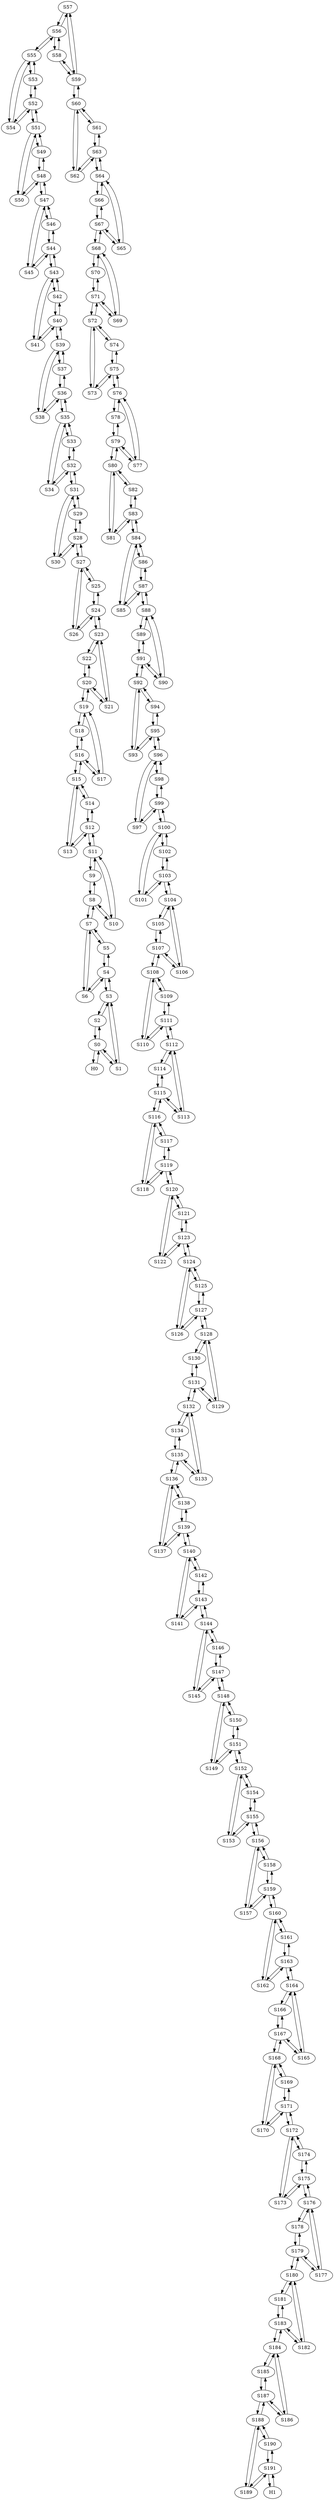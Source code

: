 strict digraph  {
	S57	 [id=57,
		ip="10.0.0.57",
		mac="00:00:0a:00:00:39",
		type=switch];
	S56	 [id=56,
		ip="10.0.0.56",
		mac="00:00:0a:00:00:38",
		type=switch];
	S57 -> S56	 [dst_port=2,
		src_port=1];
	S59	 [id=59,
		ip="10.0.0.59",
		mac="00:00:0a:00:00:3b",
		type=switch];
	S57 -> S59	 [dst_port=1,
		src_port=2];
	S56 -> S57	 [dst_port=1,
		src_port=2];
	S55	 [id=55,
		ip="10.0.0.55",
		mac="00:00:0a:00:00:37",
		type=switch];
	S56 -> S55	 [dst_port=3,
		src_port=1];
	S58	 [id=58,
		ip="10.0.0.58",
		mac="00:00:0a:00:00:3a",
		type=switch];
	S56 -> S58	 [dst_port=1,
		src_port=3];
	S55 -> S56	 [dst_port=1,
		src_port=3];
	S54	 [id=54,
		ip="10.0.0.54",
		mac="00:00:0a:00:00:36",
		type=switch];
	S55 -> S54	 [dst_port=2,
		src_port=2];
	S53	 [id=53,
		ip="10.0.0.53",
		mac="00:00:0a:00:00:35",
		type=switch];
	S55 -> S53	 [dst_port=2,
		src_port=1];
	S54 -> S55	 [dst_port=2,
		src_port=2];
	S52	 [id=52,
		ip="10.0.0.52",
		mac="00:00:0a:00:00:34",
		type=switch];
	S54 -> S52	 [dst_port=3,
		src_port=1];
	S53 -> S55	 [dst_port=1,
		src_port=2];
	S53 -> S52	 [dst_port=2,
		src_port=1];
	S52 -> S54	 [dst_port=1,
		src_port=3];
	S52 -> S53	 [dst_port=1,
		src_port=2];
	S51	 [id=51,
		ip="10.0.0.51",
		mac="00:00:0a:00:00:33",
		type=switch];
	S52 -> S51	 [dst_port=3,
		src_port=1];
	S51 -> S52	 [dst_port=1,
		src_port=3];
	S50	 [id=50,
		ip="10.0.0.50",
		mac="00:00:0a:00:00:32",
		type=switch];
	S51 -> S50	 [dst_port=2,
		src_port=2];
	S49	 [id=49,
		ip="10.0.0.49",
		mac="00:00:0a:00:00:31",
		type=switch];
	S51 -> S49	 [dst_port=2,
		src_port=1];
	S50 -> S51	 [dst_port=2,
		src_port=2];
	S48	 [id=48,
		ip="10.0.0.48",
		mac="00:00:0a:00:00:30",
		type=switch];
	S50 -> S48	 [dst_port=3,
		src_port=1];
	S59 -> S57	 [dst_port=2,
		src_port=1];
	S59 -> S58	 [dst_port=2,
		src_port=2];
	S60	 [id=60,
		ip="10.0.0.60",
		mac="00:00:0a:00:00:3c",
		type=switch];
	S59 -> S60	 [dst_port=1,
		src_port=3];
	S58 -> S56	 [dst_port=3,
		src_port=1];
	S58 -> S59	 [dst_port=2,
		src_port=2];
	S44	 [id=44,
		ip="10.0.0.44",
		mac="00:00:0a:00:00:2c",
		type=switch];
	S45	 [id=45,
		ip="10.0.0.45",
		mac="00:00:0a:00:00:2d",
		type=switch];
	S44 -> S45	 [dst_port=1,
		src_port=2];
	S46	 [id=46,
		ip="10.0.0.46",
		mac="00:00:0a:00:00:2e",
		type=switch];
	S44 -> S46	 [dst_port=1,
		src_port=3];
	S43	 [id=43,
		ip="10.0.0.43",
		mac="00:00:0a:00:00:2b",
		type=switch];
	S44 -> S43	 [dst_port=3,
		src_port=1];
	S45 -> S44	 [dst_port=2,
		src_port=1];
	S47	 [id=47,
		ip="10.0.0.47",
		mac="00:00:0a:00:00:2f",
		type=switch];
	S45 -> S47	 [dst_port=1,
		src_port=2];
	S46 -> S44	 [dst_port=3,
		src_port=1];
	S46 -> S47	 [dst_port=2,
		src_port=2];
	S47 -> S45	 [dst_port=2,
		src_port=1];
	S47 -> S46	 [dst_port=2,
		src_port=2];
	S47 -> S48	 [dst_port=1,
		src_port=3];
	S40	 [id=40,
		ip="10.0.0.40",
		mac="00:00:0a:00:00:28",
		type=switch];
	S41	 [id=41,
		ip="10.0.0.41",
		mac="00:00:0a:00:00:29",
		type=switch];
	S40 -> S41	 [dst_port=1,
		src_port=2];
	S42	 [id=42,
		ip="10.0.0.42",
		mac="00:00:0a:00:00:2a",
		type=switch];
	S40 -> S42	 [dst_port=1,
		src_port=3];
	S39	 [id=39,
		ip="10.0.0.39",
		mac="00:00:0a:00:00:27",
		type=switch];
	S40 -> S39	 [dst_port=3,
		src_port=1];
	S41 -> S40	 [dst_port=2,
		src_port=1];
	S41 -> S43	 [dst_port=1,
		src_port=2];
	S42 -> S40	 [dst_port=3,
		src_port=1];
	S42 -> S43	 [dst_port=2,
		src_port=2];
	S43 -> S44	 [dst_port=1,
		src_port=3];
	S43 -> S41	 [dst_port=2,
		src_port=1];
	S43 -> S42	 [dst_port=2,
		src_port=2];
	S48 -> S50	 [dst_port=1,
		src_port=3];
	S48 -> S47	 [dst_port=3,
		src_port=1];
	S48 -> S49	 [dst_port=1,
		src_port=2];
	S49 -> S51	 [dst_port=1,
		src_port=2];
	S49 -> S48	 [dst_port=2,
		src_port=1];
	S135	 [id=135,
		ip="10.0.0.135",
		mac="00:00:0a:00:00:87",
		type=switch];
	S134	 [id=134,
		ip="10.0.0.134",
		mac="00:00:0a:00:00:86",
		type=switch];
	S135 -> S134	 [dst_port=2,
		src_port=2];
	S136	 [id=136,
		ip="10.0.0.136",
		mac="00:00:0a:00:00:88",
		type=switch];
	S135 -> S136	 [dst_port=1,
		src_port=3];
	S133	 [id=133,
		ip="10.0.0.133",
		mac="00:00:0a:00:00:85",
		type=switch];
	S135 -> S133	 [dst_port=2,
		src_port=1];
	S134 -> S135	 [dst_port=2,
		src_port=2];
	S132	 [id=132,
		ip="10.0.0.132",
		mac="00:00:0a:00:00:84",
		type=switch];
	S134 -> S132	 [dst_port=3,
		src_port=1];
	S137	 [id=137,
		ip="10.0.0.137",
		mac="00:00:0a:00:00:89",
		type=switch];
	S137 -> S136	 [dst_port=2,
		src_port=1];
	S139	 [id=139,
		ip="10.0.0.139",
		mac="00:00:0a:00:00:8b",
		type=switch];
	S137 -> S139	 [dst_port=1,
		src_port=2];
	S136 -> S135	 [dst_port=3,
		src_port=1];
	S136 -> S137	 [dst_port=1,
		src_port=2];
	S138	 [id=138,
		ip="10.0.0.138",
		mac="00:00:0a:00:00:8a",
		type=switch];
	S136 -> S138	 [dst_port=1,
		src_port=3];
	S131	 [id=131,
		ip="10.0.0.131",
		mac="00:00:0a:00:00:83",
		type=switch];
	S130	 [id=130,
		ip="10.0.0.130",
		mac="00:00:0a:00:00:82",
		type=switch];
	S131 -> S130	 [dst_port=2,
		src_port=2];
	S131 -> S132	 [dst_port=1,
		src_port=3];
	S129	 [id=129,
		ip="10.0.0.129",
		mac="00:00:0a:00:00:81",
		type=switch];
	S131 -> S129	 [dst_port=2,
		src_port=1];
	S130 -> S131	 [dst_port=2,
		src_port=2];
	S128	 [id=128,
		ip="10.0.0.128",
		mac="00:00:0a:00:00:80",
		type=switch];
	S130 -> S128	 [dst_port=3,
		src_port=1];
	S133 -> S135	 [dst_port=1,
		src_port=2];
	S133 -> S132	 [dst_port=2,
		src_port=1];
	S132 -> S134	 [dst_port=1,
		src_port=3];
	S132 -> S131	 [dst_port=3,
		src_port=1];
	S132 -> S133	 [dst_port=1,
		src_port=2];
	S139 -> S137	 [dst_port=2,
		src_port=1];
	S139 -> S138	 [dst_port=2,
		src_port=2];
	S140	 [id=140,
		ip="10.0.0.140",
		mac="00:00:0a:00:00:8c",
		type=switch];
	S139 -> S140	 [dst_port=1,
		src_port=3];
	S138 -> S136	 [dst_port=3,
		src_port=1];
	S138 -> S139	 [dst_port=2,
		src_port=2];
	S79	 [id=79,
		ip="10.0.0.79",
		mac="00:00:0a:00:00:4f",
		type=switch];
	S78	 [id=78,
		ip="10.0.0.78",
		mac="00:00:0a:00:00:4e",
		type=switch];
	S79 -> S78	 [dst_port=2,
		src_port=2];
	S77	 [id=77,
		ip="10.0.0.77",
		mac="00:00:0a:00:00:4d",
		type=switch];
	S79 -> S77	 [dst_port=2,
		src_port=1];
	S80	 [id=80,
		ip="10.0.0.80",
		mac="00:00:0a:00:00:50",
		type=switch];
	S79 -> S80	 [dst_port=1,
		src_port=3];
	S78 -> S79	 [dst_port=2,
		src_port=2];
	S76	 [id=76,
		ip="10.0.0.76",
		mac="00:00:0a:00:00:4c",
		type=switch];
	S78 -> S76	 [dst_port=3,
		src_port=1];
	S71	 [id=71,
		ip="10.0.0.71",
		mac="00:00:0a:00:00:47",
		type=switch];
	S70	 [id=70,
		ip="10.0.0.70",
		mac="00:00:0a:00:00:46",
		type=switch];
	S71 -> S70	 [dst_port=2,
		src_port=2];
	S72	 [id=72,
		ip="10.0.0.72",
		mac="00:00:0a:00:00:48",
		type=switch];
	S71 -> S72	 [dst_port=1,
		src_port=3];
	S69	 [id=69,
		ip="10.0.0.69",
		mac="00:00:0a:00:00:45",
		type=switch];
	S71 -> S69	 [dst_port=2,
		src_port=1];
	S70 -> S71	 [dst_port=2,
		src_port=2];
	S68	 [id=68,
		ip="10.0.0.68",
		mac="00:00:0a:00:00:44",
		type=switch];
	S70 -> S68	 [dst_port=3,
		src_port=1];
	S73	 [id=73,
		ip="10.0.0.73",
		mac="00:00:0a:00:00:49",
		type=switch];
	S73 -> S72	 [dst_port=2,
		src_port=1];
	S75	 [id=75,
		ip="10.0.0.75",
		mac="00:00:0a:00:00:4b",
		type=switch];
	S73 -> S75	 [dst_port=1,
		src_port=2];
	S72 -> S71	 [dst_port=3,
		src_port=1];
	S72 -> S73	 [dst_port=1,
		src_port=2];
	S74	 [id=74,
		ip="10.0.0.74",
		mac="00:00:0a:00:00:4a",
		type=switch];
	S72 -> S74	 [dst_port=1,
		src_port=3];
	S75 -> S73	 [dst_port=2,
		src_port=1];
	S75 -> S74	 [dst_port=2,
		src_port=2];
	S75 -> S76	 [dst_port=1,
		src_port=3];
	S74 -> S72	 [dst_port=3,
		src_port=1];
	S74 -> S75	 [dst_port=2,
		src_port=2];
	S77 -> S79	 [dst_port=1,
		src_port=2];
	S77 -> S76	 [dst_port=2,
		src_port=1];
	S76 -> S78	 [dst_port=1,
		src_port=3];
	S76 -> S75	 [dst_port=3,
		src_port=1];
	S76 -> S77	 [dst_port=1,
		src_port=2];
	S80 -> S79	 [dst_port=3,
		src_port=1];
	S81	 [id=81,
		ip="10.0.0.81",
		mac="00:00:0a:00:00:51",
		type=switch];
	S80 -> S81	 [dst_port=1,
		src_port=2];
	S82	 [id=82,
		ip="10.0.0.82",
		mac="00:00:0a:00:00:52",
		type=switch];
	S80 -> S82	 [dst_port=1,
		src_port=3];
	S81 -> S80	 [dst_port=2,
		src_port=1];
	S83	 [id=83,
		ip="10.0.0.83",
		mac="00:00:0a:00:00:53",
		type=switch];
	S81 -> S83	 [dst_port=1,
		src_port=2];
	S140 -> S139	 [dst_port=3,
		src_port=1];
	S141	 [id=141,
		ip="10.0.0.141",
		mac="00:00:0a:00:00:8d",
		type=switch];
	S140 -> S141	 [dst_port=1,
		src_port=2];
	S142	 [id=142,
		ip="10.0.0.142",
		mac="00:00:0a:00:00:8e",
		type=switch];
	S140 -> S142	 [dst_port=1,
		src_port=3];
	S141 -> S140	 [dst_port=2,
		src_port=1];
	S143	 [id=143,
		ip="10.0.0.143",
		mac="00:00:0a:00:00:8f",
		type=switch];
	S141 -> S143	 [dst_port=1,
		src_port=2];
	S142 -> S140	 [dst_port=3,
		src_port=1];
	S142 -> S143	 [dst_port=2,
		src_port=2];
	S143 -> S141	 [dst_port=2,
		src_port=1];
	S143 -> S142	 [dst_port=2,
		src_port=2];
	S144	 [id=144,
		ip="10.0.0.144",
		mac="00:00:0a:00:00:90",
		type=switch];
	S143 -> S144	 [dst_port=1,
		src_port=3];
	S144 -> S143	 [dst_port=3,
		src_port=1];
	S145	 [id=145,
		ip="10.0.0.145",
		mac="00:00:0a:00:00:91",
		type=switch];
	S144 -> S145	 [dst_port=1,
		src_port=2];
	S146	 [id=146,
		ip="10.0.0.146",
		mac="00:00:0a:00:00:92",
		type=switch];
	S144 -> S146	 [dst_port=1,
		src_port=3];
	S145 -> S144	 [dst_port=2,
		src_port=1];
	S147	 [id=147,
		ip="10.0.0.147",
		mac="00:00:0a:00:00:93",
		type=switch];
	S145 -> S147	 [dst_port=1,
		src_port=2];
	S146 -> S144	 [dst_port=3,
		src_port=1];
	S146 -> S147	 [dst_port=2,
		src_port=2];
	S147 -> S145	 [dst_port=2,
		src_port=1];
	S147 -> S146	 [dst_port=2,
		src_port=2];
	S148	 [id=148,
		ip="10.0.0.148",
		mac="00:00:0a:00:00:94",
		type=switch];
	S147 -> S148	 [dst_port=1,
		src_port=3];
	S148 -> S147	 [dst_port=3,
		src_port=1];
	S149	 [id=149,
		ip="10.0.0.149",
		mac="00:00:0a:00:00:95",
		type=switch];
	S148 -> S149	 [dst_port=1,
		src_port=2];
	S150	 [id=150,
		ip="10.0.0.150",
		mac="00:00:0a:00:00:96",
		type=switch];
	S148 -> S150	 [dst_port=1,
		src_port=3];
	S149 -> S148	 [dst_port=2,
		src_port=1];
	S151	 [id=151,
		ip="10.0.0.151",
		mac="00:00:0a:00:00:97",
		type=switch];
	S149 -> S151	 [dst_port=1,
		src_port=2];
	S88	 [id=88,
		ip="10.0.0.88",
		mac="00:00:0a:00:00:58",
		type=switch];
	S89	 [id=89,
		ip="10.0.0.89",
		mac="00:00:0a:00:00:59",
		type=switch];
	S88 -> S89	 [dst_port=1,
		src_port=2];
	S90	 [id=90,
		ip="10.0.0.90",
		mac="00:00:0a:00:00:5a",
		type=switch];
	S88 -> S90	 [dst_port=1,
		src_port=3];
	S87	 [id=87,
		ip="10.0.0.87",
		mac="00:00:0a:00:00:57",
		type=switch];
	S88 -> S87	 [dst_port=3,
		src_port=1];
	S68 -> S70	 [dst_port=1,
		src_port=3];
	S68 -> S69	 [dst_port=1,
		src_port=2];
	S67	 [id=67,
		ip="10.0.0.67",
		mac="00:00:0a:00:00:43",
		type=switch];
	S68 -> S67	 [dst_port=3,
		src_port=1];
	S69 -> S71	 [dst_port=1,
		src_port=2];
	S69 -> S68	 [dst_port=2,
		src_port=1];
	S66	 [id=66,
		ip="10.0.0.66",
		mac="00:00:0a:00:00:42",
		type=switch];
	S66 -> S67	 [dst_port=2,
		src_port=2];
	S64	 [id=64,
		ip="10.0.0.64",
		mac="00:00:0a:00:00:40",
		type=switch];
	S66 -> S64	 [dst_port=3,
		src_port=1];
	S67 -> S68	 [dst_port=1,
		src_port=3];
	S67 -> S66	 [dst_port=2,
		src_port=2];
	S65	 [id=65,
		ip="10.0.0.65",
		mac="00:00:0a:00:00:41",
		type=switch];
	S67 -> S65	 [dst_port=2,
		src_port=1];
	S64 -> S66	 [dst_port=1,
		src_port=3];
	S64 -> S65	 [dst_port=1,
		src_port=2];
	S63	 [id=63,
		ip="10.0.0.63",
		mac="00:00:0a:00:00:3f",
		type=switch];
	S64 -> S63	 [dst_port=3,
		src_port=1];
	S65 -> S67	 [dst_port=1,
		src_port=2];
	S65 -> S64	 [dst_port=2,
		src_port=1];
	S62	 [id=62,
		ip="10.0.0.62",
		mac="00:00:0a:00:00:3e",
		type=switch];
	S62 -> S63	 [dst_port=2,
		src_port=2];
	S62 -> S60	 [dst_port=3,
		src_port=1];
	S63 -> S64	 [dst_port=1,
		src_port=3];
	S63 -> S62	 [dst_port=2,
		src_port=2];
	S61	 [id=61,
		ip="10.0.0.61",
		mac="00:00:0a:00:00:3d",
		type=switch];
	S63 -> S61	 [dst_port=2,
		src_port=1];
	S60 -> S59	 [dst_port=3,
		src_port=1];
	S60 -> S62	 [dst_port=1,
		src_port=3];
	S60 -> S61	 [dst_port=1,
		src_port=2];
	S61 -> S63	 [dst_port=1,
		src_port=2];
	S61 -> S60	 [dst_port=2,
		src_port=1];
	S89 -> S88	 [dst_port=2,
		src_port=1];
	S91	 [id=91,
		ip="10.0.0.91",
		mac="00:00:0a:00:00:5b",
		type=switch];
	S89 -> S91	 [dst_port=1,
		src_port=2];
	H0	 [id=-1,
		ip="10.255.255.253",
		mac="00:00:0a:ff:ff:fd",
		type=host];
	S0	 [id=0,
		ip="10.0.0.0",
		mac="00:00:0a:00:00:00",
		type=switch];
	H0 -> S0	 [dst_port=1,
		src_port=1];
	H1	 [id=192,
		ip="10.0.0.192",
		mac="00:00:0a:00:00:c0",
		type=host];
	S191	 [id=191,
		ip="10.0.0.191",
		mac="00:00:0a:00:00:bf",
		type=switch];
	H1 -> S191	 [dst_port=3,
		src_port=1];
	S153	 [id=153,
		ip="10.0.0.153",
		mac="00:00:0a:00:00:99",
		type=switch];
	S152	 [id=152,
		ip="10.0.0.152",
		mac="00:00:0a:00:00:98",
		type=switch];
	S153 -> S152	 [dst_port=2,
		src_port=1];
	S155	 [id=155,
		ip="10.0.0.155",
		mac="00:00:0a:00:00:9b",
		type=switch];
	S153 -> S155	 [dst_port=1,
		src_port=2];
	S152 -> S153	 [dst_port=1,
		src_port=2];
	S152 -> S151	 [dst_port=3,
		src_port=1];
	S154	 [id=154,
		ip="10.0.0.154",
		mac="00:00:0a:00:00:9a",
		type=switch];
	S152 -> S154	 [dst_port=1,
		src_port=3];
	S151 -> S149	 [dst_port=2,
		src_port=1];
	S151 -> S152	 [dst_port=1,
		src_port=3];
	S151 -> S150	 [dst_port=2,
		src_port=2];
	S150 -> S148	 [dst_port=3,
		src_port=1];
	S150 -> S151	 [dst_port=2,
		src_port=2];
	S157	 [id=157,
		ip="10.0.0.157",
		mac="00:00:0a:00:00:9d",
		type=switch];
	S156	 [id=156,
		ip="10.0.0.156",
		mac="00:00:0a:00:00:9c",
		type=switch];
	S157 -> S156	 [dst_port=2,
		src_port=1];
	S159	 [id=159,
		ip="10.0.0.159",
		mac="00:00:0a:00:00:9f",
		type=switch];
	S157 -> S159	 [dst_port=1,
		src_port=2];
	S156 -> S157	 [dst_port=1,
		src_port=2];
	S156 -> S155	 [dst_port=3,
		src_port=1];
	S158	 [id=158,
		ip="10.0.0.158",
		mac="00:00:0a:00:00:9e",
		type=switch];
	S156 -> S158	 [dst_port=1,
		src_port=3];
	S155 -> S153	 [dst_port=2,
		src_port=1];
	S155 -> S156	 [dst_port=1,
		src_port=3];
	S155 -> S154	 [dst_port=2,
		src_port=2];
	S154 -> S152	 [dst_port=3,
		src_port=1];
	S154 -> S155	 [dst_port=2,
		src_port=2];
	S159 -> S157	 [dst_port=2,
		src_port=1];
	S159 -> S158	 [dst_port=2,
		src_port=2];
	S160	 [id=160,
		ip="10.0.0.160",
		mac="00:00:0a:00:00:a0",
		type=switch];
	S159 -> S160	 [dst_port=1,
		src_port=3];
	S158 -> S156	 [dst_port=3,
		src_port=1];
	S158 -> S159	 [dst_port=2,
		src_port=2];
	S9	 [id=9,
		ip="10.0.0.9",
		mac="00:00:0a:00:00:09",
		type=switch];
	S8	 [id=8,
		ip="10.0.0.8",
		mac="00:00:0a:00:00:08",
		type=switch];
	S9 -> S8	 [dst_port=2,
		src_port=1];
	S11	 [id=11,
		ip="10.0.0.11",
		mac="00:00:0a:00:00:0b",
		type=switch];
	S9 -> S11	 [dst_port=1,
		src_port=2];
	S8 -> S9	 [dst_port=1,
		src_port=2];
	S7	 [id=7,
		ip="10.0.0.7",
		mac="00:00:0a:00:00:07",
		type=switch];
	S8 -> S7	 [dst_port=3,
		src_port=1];
	S10	 [id=10,
		ip="10.0.0.10",
		mac="00:00:0a:00:00:0a",
		type=switch];
	S8 -> S10	 [dst_port=1,
		src_port=3];
	S3	 [id=3,
		ip="10.0.0.3",
		mac="00:00:0a:00:00:03",
		type=switch];
	S2	 [id=2,
		ip="10.0.0.2",
		mac="00:00:0a:00:00:02",
		type=switch];
	S3 -> S2	 [dst_port=2,
		src_port=2];
	S1	 [id=1,
		ip="10.0.0.1",
		mac="00:00:0a:00:00:01",
		type=switch];
	S3 -> S1	 [dst_port=2,
		src_port=1];
	S4	 [id=4,
		ip="10.0.0.4",
		mac="00:00:0a:00:00:04",
		type=switch];
	S3 -> S4	 [dst_port=1,
		src_port=3];
	S2 -> S3	 [dst_port=2,
		src_port=2];
	S2 -> S0	 [dst_port=3,
		src_port=1];
	S1 -> S3	 [dst_port=1,
		src_port=2];
	S1 -> S0	 [dst_port=2,
		src_port=1];
	S0 -> H0	 [dst_port=1,
		src_port=1];
	S0 -> S2	 [dst_port=1,
		src_port=3];
	S0 -> S1	 [dst_port=1,
		src_port=2];
	S7 -> S8	 [dst_port=1,
		src_port=3];
	S6	 [id=6,
		ip="10.0.0.6",
		mac="00:00:0a:00:00:06",
		type=switch];
	S7 -> S6	 [dst_port=2,
		src_port=2];
	S5	 [id=5,
		ip="10.0.0.5",
		mac="00:00:0a:00:00:05",
		type=switch];
	S7 -> S5	 [dst_port=2,
		src_port=1];
	S6 -> S7	 [dst_port=2,
		src_port=2];
	S6 -> S4	 [dst_port=3,
		src_port=1];
	S5 -> S7	 [dst_port=1,
		src_port=2];
	S5 -> S4	 [dst_port=2,
		src_port=1];
	S4 -> S3	 [dst_port=3,
		src_port=1];
	S4 -> S6	 [dst_port=1,
		src_port=3];
	S4 -> S5	 [dst_port=1,
		src_port=2];
	S19	 [id=19,
		ip="10.0.0.19",
		mac="00:00:0a:00:00:13",
		type=switch];
	S18	 [id=18,
		ip="10.0.0.18",
		mac="00:00:0a:00:00:12",
		type=switch];
	S19 -> S18	 [dst_port=2,
		src_port=2];
	S17	 [id=17,
		ip="10.0.0.17",
		mac="00:00:0a:00:00:11",
		type=switch];
	S19 -> S17	 [dst_port=2,
		src_port=1];
	S20	 [id=20,
		ip="10.0.0.20",
		mac="00:00:0a:00:00:14",
		type=switch];
	S19 -> S20	 [dst_port=1,
		src_port=3];
	S18 -> S19	 [dst_port=2,
		src_port=2];
	S16	 [id=16,
		ip="10.0.0.16",
		mac="00:00:0a:00:00:10",
		type=switch];
	S18 -> S16	 [dst_port=3,
		src_port=1];
	S13	 [id=13,
		ip="10.0.0.13",
		mac="00:00:0a:00:00:0d",
		type=switch];
	S12	 [id=12,
		ip="10.0.0.12",
		mac="00:00:0a:00:00:0c",
		type=switch];
	S13 -> S12	 [dst_port=2,
		src_port=1];
	S15	 [id=15,
		ip="10.0.0.15",
		mac="00:00:0a:00:00:0f",
		type=switch];
	S13 -> S15	 [dst_port=1,
		src_port=2];
	S12 -> S13	 [dst_port=1,
		src_port=2];
	S12 -> S11	 [dst_port=3,
		src_port=1];
	S14	 [id=14,
		ip="10.0.0.14",
		mac="00:00:0a:00:00:0e",
		type=switch];
	S12 -> S14	 [dst_port=1,
		src_port=3];
	S11 -> S9	 [dst_port=2,
		src_port=1];
	S11 -> S12	 [dst_port=1,
		src_port=3];
	S11 -> S10	 [dst_port=2,
		src_port=2];
	S10 -> S8	 [dst_port=3,
		src_port=1];
	S10 -> S11	 [dst_port=2,
		src_port=2];
	S17 -> S19	 [dst_port=1,
		src_port=2];
	S17 -> S16	 [dst_port=2,
		src_port=1];
	S16 -> S18	 [dst_port=1,
		src_port=3];
	S16 -> S17	 [dst_port=1,
		src_port=2];
	S16 -> S15	 [dst_port=3,
		src_port=1];
	S15 -> S13	 [dst_port=2,
		src_port=1];
	S15 -> S16	 [dst_port=1,
		src_port=3];
	S15 -> S14	 [dst_port=2,
		src_port=2];
	S14 -> S12	 [dst_port=3,
		src_port=1];
	S14 -> S15	 [dst_port=2,
		src_port=2];
	S93	 [id=93,
		ip="10.0.0.93",
		mac="00:00:0a:00:00:5d",
		type=switch];
	S92	 [id=92,
		ip="10.0.0.92",
		mac="00:00:0a:00:00:5c",
		type=switch];
	S93 -> S92	 [dst_port=2,
		src_port=1];
	S95	 [id=95,
		ip="10.0.0.95",
		mac="00:00:0a:00:00:5f",
		type=switch];
	S93 -> S95	 [dst_port=1,
		src_port=2];
	S92 -> S93	 [dst_port=1,
		src_port=2];
	S92 -> S91	 [dst_port=3,
		src_port=1];
	S94	 [id=94,
		ip="10.0.0.94",
		mac="00:00:0a:00:00:5e",
		type=switch];
	S92 -> S94	 [dst_port=1,
		src_port=3];
	S91 -> S89	 [dst_port=2,
		src_port=1];
	S91 -> S92	 [dst_port=1,
		src_port=3];
	S91 -> S90	 [dst_port=2,
		src_port=2];
	S90 -> S88	 [dst_port=3,
		src_port=1];
	S90 -> S91	 [dst_port=2,
		src_port=2];
	S97	 [id=97,
		ip="10.0.0.97",
		mac="00:00:0a:00:00:61",
		type=switch];
	S96	 [id=96,
		ip="10.0.0.96",
		mac="00:00:0a:00:00:60",
		type=switch];
	S97 -> S96	 [dst_port=2,
		src_port=1];
	S99	 [id=99,
		ip="10.0.0.99",
		mac="00:00:0a:00:00:63",
		type=switch];
	S97 -> S99	 [dst_port=1,
		src_port=2];
	S96 -> S97	 [dst_port=1,
		src_port=2];
	S98	 [id=98,
		ip="10.0.0.98",
		mac="00:00:0a:00:00:62",
		type=switch];
	S96 -> S98	 [dst_port=1,
		src_port=3];
	S96 -> S95	 [dst_port=3,
		src_port=1];
	S168	 [id=168,
		ip="10.0.0.168",
		mac="00:00:0a:00:00:a8",
		type=switch];
	S167	 [id=167,
		ip="10.0.0.167",
		mac="00:00:0a:00:00:a7",
		type=switch];
	S168 -> S167	 [dst_port=3,
		src_port=1];
	S170	 [id=170,
		ip="10.0.0.170",
		mac="00:00:0a:00:00:aa",
		type=switch];
	S168 -> S170	 [dst_port=1,
		src_port=3];
	S169	 [id=169,
		ip="10.0.0.169",
		mac="00:00:0a:00:00:a9",
		type=switch];
	S168 -> S169	 [dst_port=1,
		src_port=2];
	S94 -> S92	 [dst_port=3,
		src_port=1];
	S94 -> S95	 [dst_port=2,
		src_port=2];
	S166	 [id=166,
		ip="10.0.0.166",
		mac="00:00:0a:00:00:a6",
		type=switch];
	S166 -> S167	 [dst_port=2,
		src_port=2];
	S164	 [id=164,
		ip="10.0.0.164",
		mac="00:00:0a:00:00:a4",
		type=switch];
	S166 -> S164	 [dst_port=3,
		src_port=1];
	S167 -> S168	 [dst_port=1,
		src_port=3];
	S167 -> S166	 [dst_port=2,
		src_port=2];
	S165	 [id=165,
		ip="10.0.0.165",
		mac="00:00:0a:00:00:a5",
		type=switch];
	S167 -> S165	 [dst_port=2,
		src_port=1];
	S99 -> S97	 [dst_port=2,
		src_port=1];
	S99 -> S98	 [dst_port=2,
		src_port=2];
	S100	 [id=100,
		ip="10.0.0.100",
		mac="00:00:0a:00:00:64",
		type=switch];
	S99 -> S100	 [dst_port=1,
		src_port=3];
	S98 -> S96	 [dst_port=3,
		src_port=1];
	S98 -> S99	 [dst_port=2,
		src_port=2];
	S162	 [id=162,
		ip="10.0.0.162",
		mac="00:00:0a:00:00:a2",
		type=switch];
	S163	 [id=163,
		ip="10.0.0.163",
		mac="00:00:0a:00:00:a3",
		type=switch];
	S162 -> S163	 [dst_port=2,
		src_port=2];
	S162 -> S160	 [dst_port=3,
		src_port=1];
	S163 -> S162	 [dst_port=2,
		src_port=2];
	S161	 [id=161,
		ip="10.0.0.161",
		mac="00:00:0a:00:00:a1",
		type=switch];
	S163 -> S161	 [dst_port=2,
		src_port=1];
	S163 -> S164	 [dst_port=1,
		src_port=3];
	S160 -> S159	 [dst_port=3,
		src_port=1];
	S160 -> S162	 [dst_port=1,
		src_port=3];
	S160 -> S161	 [dst_port=1,
		src_port=2];
	S161 -> S163	 [dst_port=1,
		src_port=2];
	S161 -> S160	 [dst_port=2,
		src_port=1];
	S114	 [id=114,
		ip="10.0.0.114",
		mac="00:00:0a:00:00:72",
		type=switch];
	S115	 [id=115,
		ip="10.0.0.115",
		mac="00:00:0a:00:00:73",
		type=switch];
	S114 -> S115	 [dst_port=2,
		src_port=2];
	S112	 [id=112,
		ip="10.0.0.112",
		mac="00:00:0a:00:00:70",
		type=switch];
	S114 -> S112	 [dst_port=3,
		src_port=1];
	S108	 [id=108,
		ip="10.0.0.108",
		mac="00:00:0a:00:00:6c",
		type=switch];
	S107	 [id=107,
		ip="10.0.0.107",
		mac="00:00:0a:00:00:6b",
		type=switch];
	S108 -> S107	 [dst_port=3,
		src_port=1];
	S110	 [id=110,
		ip="10.0.0.110",
		mac="00:00:0a:00:00:6e",
		type=switch];
	S108 -> S110	 [dst_port=1,
		src_port=3];
	S109	 [id=109,
		ip="10.0.0.109",
		mac="00:00:0a:00:00:6d",
		type=switch];
	S108 -> S109	 [dst_port=1,
		src_port=2];
	S95 -> S93	 [dst_port=2,
		src_port=1];
	S95 -> S96	 [dst_port=1,
		src_port=3];
	S95 -> S94	 [dst_port=2,
		src_port=2];
	S104	 [id=104,
		ip="10.0.0.104",
		mac="00:00:0a:00:00:68",
		type=switch];
	S105	 [id=105,
		ip="10.0.0.105",
		mac="00:00:0a:00:00:69",
		type=switch];
	S104 -> S105	 [dst_port=1,
		src_port=2];
	S106	 [id=106,
		ip="10.0.0.106",
		mac="00:00:0a:00:00:6a",
		type=switch];
	S104 -> S106	 [dst_port=1,
		src_port=3];
	S103	 [id=103,
		ip="10.0.0.103",
		mac="00:00:0a:00:00:67",
		type=switch];
	S104 -> S103	 [dst_port=3,
		src_port=1];
	S105 -> S104	 [dst_port=2,
		src_port=1];
	S105 -> S107	 [dst_port=1,
		src_port=2];
	S106 -> S104	 [dst_port=3,
		src_port=1];
	S106 -> S107	 [dst_port=2,
		src_port=2];
	S107 -> S108	 [dst_port=1,
		src_port=3];
	S107 -> S105	 [dst_port=2,
		src_port=1];
	S107 -> S106	 [dst_port=2,
		src_port=2];
	S100 -> S99	 [dst_port=3,
		src_port=1];
	S101	 [id=101,
		ip="10.0.0.101",
		mac="00:00:0a:00:00:65",
		type=switch];
	S100 -> S101	 [dst_port=1,
		src_port=2];
	S102	 [id=102,
		ip="10.0.0.102",
		mac="00:00:0a:00:00:66",
		type=switch];
	S100 -> S102	 [dst_port=1,
		src_port=3];
	S101 -> S100	 [dst_port=2,
		src_port=1];
	S101 -> S103	 [dst_port=1,
		src_port=2];
	S102 -> S100	 [dst_port=3,
		src_port=1];
	S102 -> S103	 [dst_port=2,
		src_port=2];
	S103 -> S104	 [dst_port=1,
		src_port=3];
	S103 -> S101	 [dst_port=2,
		src_port=1];
	S103 -> S102	 [dst_port=2,
		src_port=2];
	S184	 [id=184,
		ip="10.0.0.184",
		mac="00:00:0a:00:00:b8",
		type=switch];
	S185	 [id=185,
		ip="10.0.0.185",
		mac="00:00:0a:00:00:b9",
		type=switch];
	S184 -> S185	 [dst_port=1,
		src_port=2];
	S186	 [id=186,
		ip="10.0.0.186",
		mac="00:00:0a:00:00:ba",
		type=switch];
	S184 -> S186	 [dst_port=1,
		src_port=3];
	S183	 [id=183,
		ip="10.0.0.183",
		mac="00:00:0a:00:00:b7",
		type=switch];
	S184 -> S183	 [dst_port=3,
		src_port=1];
	S185 -> S184	 [dst_port=2,
		src_port=1];
	S187	 [id=187,
		ip="10.0.0.187",
		mac="00:00:0a:00:00:bb",
		type=switch];
	S185 -> S187	 [dst_port=1,
		src_port=2];
	S186 -> S184	 [dst_port=3,
		src_port=1];
	S186 -> S187	 [dst_port=2,
		src_port=2];
	S187 -> S185	 [dst_port=2,
		src_port=1];
	S187 -> S186	 [dst_port=2,
		src_port=2];
	S188	 [id=188,
		ip="10.0.0.188",
		mac="00:00:0a:00:00:bc",
		type=switch];
	S187 -> S188	 [dst_port=1,
		src_port=3];
	S180	 [id=180,
		ip="10.0.0.180",
		mac="00:00:0a:00:00:b4",
		type=switch];
	S181	 [id=181,
		ip="10.0.0.181",
		mac="00:00:0a:00:00:b5",
		type=switch];
	S180 -> S181	 [dst_port=1,
		src_port=2];
	S182	 [id=182,
		ip="10.0.0.182",
		mac="00:00:0a:00:00:b6",
		type=switch];
	S180 -> S182	 [dst_port=1,
		src_port=3];
	S179	 [id=179,
		ip="10.0.0.179",
		mac="00:00:0a:00:00:b3",
		type=switch];
	S180 -> S179	 [dst_port=3,
		src_port=1];
	S181 -> S180	 [dst_port=2,
		src_port=1];
	S181 -> S183	 [dst_port=1,
		src_port=2];
	S182 -> S180	 [dst_port=3,
		src_port=1];
	S182 -> S183	 [dst_port=2,
		src_port=2];
	S183 -> S184	 [dst_port=1,
		src_port=3];
	S183 -> S181	 [dst_port=2,
		src_port=1];
	S183 -> S182	 [dst_port=2,
		src_port=2];
	S188 -> S187	 [dst_port=3,
		src_port=1];
	S189	 [id=189,
		ip="10.0.0.189",
		mac="00:00:0a:00:00:bd",
		type=switch];
	S188 -> S189	 [dst_port=1,
		src_port=2];
	S190	 [id=190,
		ip="10.0.0.190",
		mac="00:00:0a:00:00:be",
		type=switch];
	S188 -> S190	 [dst_port=1,
		src_port=3];
	S189 -> S188	 [dst_port=2,
		src_port=1];
	S189 -> S191	 [dst_port=1,
		src_port=2];
	S165 -> S167	 [dst_port=1,
		src_port=2];
	S165 -> S164	 [dst_port=2,
		src_port=1];
	S179 -> S180	 [dst_port=1,
		src_port=3];
	S178	 [id=178,
		ip="10.0.0.178",
		mac="00:00:0a:00:00:b2",
		type=switch];
	S179 -> S178	 [dst_port=2,
		src_port=2];
	S177	 [id=177,
		ip="10.0.0.177",
		mac="00:00:0a:00:00:b1",
		type=switch];
	S179 -> S177	 [dst_port=2,
		src_port=1];
	S178 -> S179	 [dst_port=2,
		src_port=2];
	S176	 [id=176,
		ip="10.0.0.176",
		mac="00:00:0a:00:00:b0",
		type=switch];
	S178 -> S176	 [dst_port=3,
		src_port=1];
	S82 -> S80	 [dst_port=3,
		src_port=1];
	S82 -> S83	 [dst_port=2,
		src_port=2];
	S83 -> S81	 [dst_port=2,
		src_port=1];
	S83 -> S82	 [dst_port=2,
		src_port=2];
	S84	 [id=84,
		ip="10.0.0.84",
		mac="00:00:0a:00:00:54",
		type=switch];
	S83 -> S84	 [dst_port=1,
		src_port=3];
	S84 -> S83	 [dst_port=3,
		src_port=1];
	S85	 [id=85,
		ip="10.0.0.85",
		mac="00:00:0a:00:00:55",
		type=switch];
	S84 -> S85	 [dst_port=1,
		src_port=2];
	S86	 [id=86,
		ip="10.0.0.86",
		mac="00:00:0a:00:00:56",
		type=switch];
	S84 -> S86	 [dst_port=1,
		src_port=3];
	S85 -> S84	 [dst_port=2,
		src_port=1];
	S85 -> S87	 [dst_port=1,
		src_port=2];
	S86 -> S84	 [dst_port=3,
		src_port=1];
	S86 -> S87	 [dst_port=2,
		src_port=2];
	S87 -> S88	 [dst_port=1,
		src_port=3];
	S87 -> S85	 [dst_port=2,
		src_port=1];
	S87 -> S86	 [dst_port=2,
		src_port=2];
	S171	 [id=171,
		ip="10.0.0.171",
		mac="00:00:0a:00:00:ab",
		type=switch];
	S171 -> S170	 [dst_port=2,
		src_port=2];
	S172	 [id=172,
		ip="10.0.0.172",
		mac="00:00:0a:00:00:ac",
		type=switch];
	S171 -> S172	 [dst_port=1,
		src_port=3];
	S171 -> S169	 [dst_port=2,
		src_port=1];
	S170 -> S168	 [dst_port=3,
		src_port=1];
	S170 -> S171	 [dst_port=2,
		src_port=2];
	S173	 [id=173,
		ip="10.0.0.173",
		mac="00:00:0a:00:00:ad",
		type=switch];
	S173 -> S172	 [dst_port=2,
		src_port=1];
	S175	 [id=175,
		ip="10.0.0.175",
		mac="00:00:0a:00:00:af",
		type=switch];
	S173 -> S175	 [dst_port=1,
		src_port=2];
	S172 -> S171	 [dst_port=3,
		src_port=1];
	S172 -> S173	 [dst_port=1,
		src_port=2];
	S174	 [id=174,
		ip="10.0.0.174",
		mac="00:00:0a:00:00:ae",
		type=switch];
	S172 -> S174	 [dst_port=1,
		src_port=3];
	S175 -> S173	 [dst_port=2,
		src_port=1];
	S175 -> S174	 [dst_port=2,
		src_port=2];
	S175 -> S176	 [dst_port=1,
		src_port=3];
	S174 -> S172	 [dst_port=3,
		src_port=1];
	S174 -> S175	 [dst_port=2,
		src_port=2];
	S177 -> S179	 [dst_port=1,
		src_port=2];
	S177 -> S176	 [dst_port=2,
		src_port=1];
	S176 -> S178	 [dst_port=1,
		src_port=3];
	S176 -> S175	 [dst_port=3,
		src_port=1];
	S176 -> S177	 [dst_port=1,
		src_port=2];
	S119	 [id=119,
		ip="10.0.0.119",
		mac="00:00:0a:00:00:77",
		type=switch];
	S118	 [id=118,
		ip="10.0.0.118",
		mac="00:00:0a:00:00:76",
		type=switch];
	S119 -> S118	 [dst_port=2,
		src_port=2];
	S117	 [id=117,
		ip="10.0.0.117",
		mac="00:00:0a:00:00:75",
		type=switch];
	S119 -> S117	 [dst_port=2,
		src_port=1];
	S120	 [id=120,
		ip="10.0.0.120",
		mac="00:00:0a:00:00:78",
		type=switch];
	S119 -> S120	 [dst_port=1,
		src_port=3];
	S118 -> S119	 [dst_port=2,
		src_port=2];
	S116	 [id=116,
		ip="10.0.0.116",
		mac="00:00:0a:00:00:74",
		type=switch];
	S118 -> S116	 [dst_port=3,
		src_port=1];
	S117 -> S119	 [dst_port=1,
		src_port=2];
	S117 -> S116	 [dst_port=2,
		src_port=1];
	S116 -> S118	 [dst_port=1,
		src_port=3];
	S116 -> S117	 [dst_port=1,
		src_port=2];
	S116 -> S115	 [dst_port=3,
		src_port=1];
	S115 -> S114	 [dst_port=2,
		src_port=2];
	S115 -> S116	 [dst_port=1,
		src_port=3];
	S113	 [id=113,
		ip="10.0.0.113",
		mac="00:00:0a:00:00:71",
		type=switch];
	S115 -> S113	 [dst_port=2,
		src_port=1];
	S164 -> S166	 [dst_port=1,
		src_port=3];
	S164 -> S163	 [dst_port=3,
		src_port=1];
	S164 -> S165	 [dst_port=1,
		src_port=2];
	S113 -> S115	 [dst_port=1,
		src_port=2];
	S113 -> S112	 [dst_port=2,
		src_port=1];
	S112 -> S114	 [dst_port=1,
		src_port=3];
	S112 -> S113	 [dst_port=1,
		src_port=2];
	S111	 [id=111,
		ip="10.0.0.111",
		mac="00:00:0a:00:00:6f",
		type=switch];
	S112 -> S111	 [dst_port=3,
		src_port=1];
	S111 -> S112	 [dst_port=1,
		src_port=3];
	S111 -> S110	 [dst_port=2,
		src_port=2];
	S111 -> S109	 [dst_port=2,
		src_port=1];
	S110 -> S108	 [dst_port=3,
		src_port=1];
	S110 -> S111	 [dst_port=2,
		src_port=2];
	S191 -> H1	 [dst_port=1,
		src_port=3];
	S191 -> S189	 [dst_port=2,
		src_port=1];
	S191 -> S190	 [dst_port=2,
		src_port=2];
	S190 -> S188	 [dst_port=3,
		src_port=1];
	S190 -> S191	 [dst_port=2,
		src_port=2];
	S109 -> S108	 [dst_port=2,
		src_port=1];
	S109 -> S111	 [dst_port=1,
		src_port=2];
	S39 -> S40	 [dst_port=1,
		src_port=3];
	S38	 [id=38,
		ip="10.0.0.38",
		mac="00:00:0a:00:00:26",
		type=switch];
	S39 -> S38	 [dst_port=2,
		src_port=2];
	S37	 [id=37,
		ip="10.0.0.37",
		mac="00:00:0a:00:00:25",
		type=switch];
	S39 -> S37	 [dst_port=2,
		src_port=1];
	S38 -> S39	 [dst_port=2,
		src_port=2];
	S36	 [id=36,
		ip="10.0.0.36",
		mac="00:00:0a:00:00:24",
		type=switch];
	S38 -> S36	 [dst_port=3,
		src_port=1];
	S35	 [id=35,
		ip="10.0.0.35",
		mac="00:00:0a:00:00:23",
		type=switch];
	S34	 [id=34,
		ip="10.0.0.34",
		mac="00:00:0a:00:00:22",
		type=switch];
	S35 -> S34	 [dst_port=2,
		src_port=2];
	S35 -> S36	 [dst_port=1,
		src_port=3];
	S33	 [id=33,
		ip="10.0.0.33",
		mac="00:00:0a:00:00:21",
		type=switch];
	S35 -> S33	 [dst_port=2,
		src_port=1];
	S34 -> S35	 [dst_port=2,
		src_port=2];
	S32	 [id=32,
		ip="10.0.0.32",
		mac="00:00:0a:00:00:20",
		type=switch];
	S34 -> S32	 [dst_port=3,
		src_port=1];
	S37 -> S39	 [dst_port=1,
		src_port=2];
	S37 -> S36	 [dst_port=2,
		src_port=1];
	S36 -> S38	 [dst_port=1,
		src_port=3];
	S36 -> S35	 [dst_port=3,
		src_port=1];
	S36 -> S37	 [dst_port=1,
		src_port=2];
	S31	 [id=31,
		ip="10.0.0.31",
		mac="00:00:0a:00:00:1f",
		type=switch];
	S30	 [id=30,
		ip="10.0.0.30",
		mac="00:00:0a:00:00:1e",
		type=switch];
	S31 -> S30	 [dst_port=2,
		src_port=2];
	S31 -> S32	 [dst_port=1,
		src_port=3];
	S29	 [id=29,
		ip="10.0.0.29",
		mac="00:00:0a:00:00:1d",
		type=switch];
	S31 -> S29	 [dst_port=2,
		src_port=1];
	S30 -> S31	 [dst_port=2,
		src_port=2];
	S28	 [id=28,
		ip="10.0.0.28",
		mac="00:00:0a:00:00:1c",
		type=switch];
	S30 -> S28	 [dst_port=3,
		src_port=1];
	S33 -> S35	 [dst_port=1,
		src_port=2];
	S33 -> S32	 [dst_port=2,
		src_port=1];
	S32 -> S34	 [dst_port=1,
		src_port=3];
	S32 -> S31	 [dst_port=3,
		src_port=1];
	S32 -> S33	 [dst_port=1,
		src_port=2];
	S128 -> S130	 [dst_port=1,
		src_port=3];
	S128 -> S129	 [dst_port=1,
		src_port=2];
	S127	 [id=127,
		ip="10.0.0.127",
		mac="00:00:0a:00:00:7f",
		type=switch];
	S128 -> S127	 [dst_port=3,
		src_port=1];
	S129 -> S131	 [dst_port=1,
		src_port=2];
	S129 -> S128	 [dst_port=2,
		src_port=1];
	S122	 [id=122,
		ip="10.0.0.122",
		mac="00:00:0a:00:00:7a",
		type=switch];
	S123	 [id=123,
		ip="10.0.0.123",
		mac="00:00:0a:00:00:7b",
		type=switch];
	S122 -> S123	 [dst_port=2,
		src_port=2];
	S122 -> S120	 [dst_port=3,
		src_port=1];
	S123 -> S122	 [dst_port=2,
		src_port=2];
	S121	 [id=121,
		ip="10.0.0.121",
		mac="00:00:0a:00:00:79",
		type=switch];
	S123 -> S121	 [dst_port=2,
		src_port=1];
	S124	 [id=124,
		ip="10.0.0.124",
		mac="00:00:0a:00:00:7c",
		type=switch];
	S123 -> S124	 [dst_port=1,
		src_port=3];
	S120 -> S119	 [dst_port=3,
		src_port=1];
	S120 -> S122	 [dst_port=1,
		src_port=3];
	S120 -> S121	 [dst_port=1,
		src_port=2];
	S121 -> S123	 [dst_port=1,
		src_port=2];
	S121 -> S120	 [dst_port=2,
		src_port=1];
	S126	 [id=126,
		ip="10.0.0.126",
		mac="00:00:0a:00:00:7e",
		type=switch];
	S126 -> S127	 [dst_port=2,
		src_port=2];
	S126 -> S124	 [dst_port=3,
		src_port=1];
	S127 -> S128	 [dst_port=1,
		src_port=3];
	S127 -> S126	 [dst_port=2,
		src_port=2];
	S125	 [id=125,
		ip="10.0.0.125",
		mac="00:00:0a:00:00:7d",
		type=switch];
	S127 -> S125	 [dst_port=2,
		src_port=1];
	S124 -> S123	 [dst_port=3,
		src_port=1];
	S124 -> S126	 [dst_port=1,
		src_port=3];
	S124 -> S125	 [dst_port=1,
		src_port=2];
	S125 -> S127	 [dst_port=1,
		src_port=2];
	S125 -> S124	 [dst_port=2,
		src_port=1];
	S22	 [id=22,
		ip="10.0.0.22",
		mac="00:00:0a:00:00:16",
		type=switch];
	S23	 [id=23,
		ip="10.0.0.23",
		mac="00:00:0a:00:00:17",
		type=switch];
	S22 -> S23	 [dst_port=2,
		src_port=2];
	S22 -> S20	 [dst_port=3,
		src_port=1];
	S23 -> S22	 [dst_port=2,
		src_port=2];
	S21	 [id=21,
		ip="10.0.0.21",
		mac="00:00:0a:00:00:15",
		type=switch];
	S23 -> S21	 [dst_port=2,
		src_port=1];
	S24	 [id=24,
		ip="10.0.0.24",
		mac="00:00:0a:00:00:18",
		type=switch];
	S23 -> S24	 [dst_port=1,
		src_port=3];
	S20 -> S19	 [dst_port=3,
		src_port=1];
	S20 -> S22	 [dst_port=1,
		src_port=3];
	S20 -> S21	 [dst_port=1,
		src_port=2];
	S21 -> S23	 [dst_port=1,
		src_port=2];
	S21 -> S20	 [dst_port=2,
		src_port=1];
	S26	 [id=26,
		ip="10.0.0.26",
		mac="00:00:0a:00:00:1a",
		type=switch];
	S27	 [id=27,
		ip="10.0.0.27",
		mac="00:00:0a:00:00:1b",
		type=switch];
	S26 -> S27	 [dst_port=2,
		src_port=2];
	S26 -> S24	 [dst_port=3,
		src_port=1];
	S27 -> S26	 [dst_port=2,
		src_port=2];
	S25	 [id=25,
		ip="10.0.0.25",
		mac="00:00:0a:00:00:19",
		type=switch];
	S27 -> S25	 [dst_port=2,
		src_port=1];
	S27 -> S28	 [dst_port=1,
		src_port=3];
	S24 -> S23	 [dst_port=3,
		src_port=1];
	S24 -> S26	 [dst_port=1,
		src_port=3];
	S24 -> S25	 [dst_port=1,
		src_port=2];
	S25 -> S27	 [dst_port=1,
		src_port=2];
	S25 -> S24	 [dst_port=2,
		src_port=1];
	S28 -> S30	 [dst_port=1,
		src_port=3];
	S28 -> S27	 [dst_port=3,
		src_port=1];
	S28 -> S29	 [dst_port=1,
		src_port=2];
	S29 -> S31	 [dst_port=1,
		src_port=2];
	S29 -> S28	 [dst_port=2,
		src_port=1];
	S169 -> S168	 [dst_port=2,
		src_port=1];
	S169 -> S171	 [dst_port=1,
		src_port=2];
}
